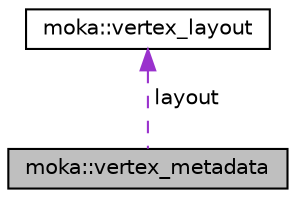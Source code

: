 digraph "moka::vertex_metadata"
{
 // LATEX_PDF_SIZE
  edge [fontname="Helvetica",fontsize="10",labelfontname="Helvetica",labelfontsize="10"];
  node [fontname="Helvetica",fontsize="10",shape=record];
  Node1 [label="moka::vertex_metadata",height=0.2,width=0.4,color="black", fillcolor="grey75", style="filled", fontcolor="black",tooltip="Contains data that describes the size, use and layout of a vertex buffer."];
  Node2 -> Node1 [dir="back",color="darkorchid3",fontsize="10",style="dashed",label=" layout" ,fontname="Helvetica"];
  Node2 [label="moka::vertex_layout",height=0.2,width=0.4,color="black", fillcolor="white", style="filled",URL="$classmoka_1_1vertex__layout.html",tooltip="Describes the layout of a single vertex in a vertex buffer."];
}
